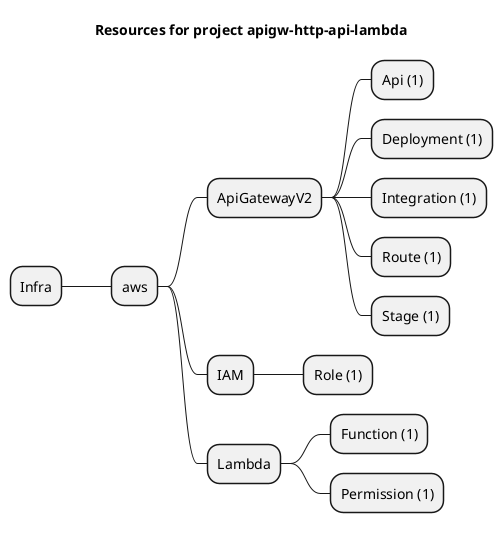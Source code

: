 @startmindmap
title Resources for project apigw-http-api-lambda
skinparam monochrome true
+ Infra
++ aws
+++ ApiGatewayV2
++++ Api (1)
++++ Deployment (1)
++++ Integration (1)
++++ Route (1)
++++ Stage (1)
+++ IAM
++++ Role (1)
+++ Lambda
++++ Function (1)
++++ Permission (1)
@endmindmap